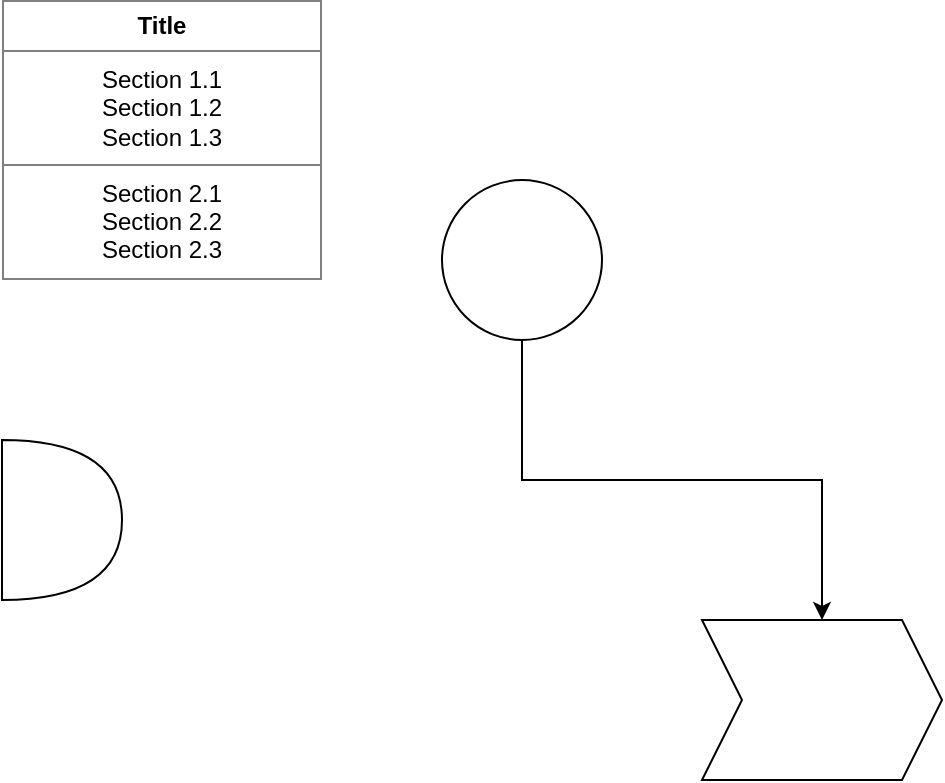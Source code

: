 <mxfile version="12.3.9" type="github" pages="1"><diagram id="m6p0uewNRJDQhwzZZr4d" name="第 1 页"><mxGraphModel dx="1422" dy="745" grid="1" gridSize="10" guides="1" tooltips="1" connect="1" arrows="1" fold="1" page="1" pageScale="1" pageWidth="827" pageHeight="1169" math="0" shadow="0"><root><mxCell id="0"/><mxCell id="1" parent="0"/><mxCell id="2H5RWvdpkzc3bcz3_rDY-3" style="edgeStyle=orthogonalEdgeStyle;rounded=0;orthogonalLoop=1;jettySize=auto;html=1;exitX=0.5;exitY=1;exitDx=0;exitDy=0;" parent="1" source="2H5RWvdpkzc3bcz3_rDY-1" target="2H5RWvdpkzc3bcz3_rDY-2" edge="1"><mxGeometry relative="1" as="geometry"/></mxCell><mxCell id="2H5RWvdpkzc3bcz3_rDY-1" value="" style="ellipse;whiteSpace=wrap;html=1;aspect=fixed;" parent="1" vertex="1"><mxGeometry x="440" y="300" width="80" height="80" as="geometry"/></mxCell><mxCell id="2H5RWvdpkzc3bcz3_rDY-2" value="" style="shape=step;perimeter=stepPerimeter;whiteSpace=wrap;html=1;fixedSize=1;" parent="1" vertex="1"><mxGeometry x="570" y="520" width="120" height="80" as="geometry"/></mxCell><mxCell id="2H5RWvdpkzc3bcz3_rDY-4" value="" style="shape=or;whiteSpace=wrap;html=1;" parent="1" vertex="1"><mxGeometry x="220" y="430" width="60" height="80" as="geometry"/></mxCell><mxCell id="2H5RWvdpkzc3bcz3_rDY-5" value="&lt;table border=&quot;1&quot; width=&quot;100%&quot; height=&quot;100%&quot; cellpadding=&quot;4&quot; style=&quot;width:100%;height:100%;border-collapse:collapse;&quot;&gt;&lt;tr&gt;&lt;th align=&quot;center&quot;&gt;&lt;b&gt;Title&lt;/b&gt;&lt;/th&gt;&lt;/tr&gt;&lt;tr&gt;&lt;td align=&quot;center&quot;&gt;Section 1.1&#10;Section 1.2&#10;Section 1.3&lt;/td&gt;&lt;/tr&gt;&lt;tr&gt;&lt;td align=&quot;center&quot;&gt;Section 2.1&#10;Section 2.2&#10;Section 2.3&lt;/td&gt;&lt;/tr&gt;&lt;/table&gt;" style="text;html=1;strokeColor=none;fillColor=none;overflow=fill;" parent="1" vertex="1"><mxGeometry x="220" y="210" width="160" height="140" as="geometry"/></mxCell></root></mxGraphModel></diagram></mxfile>